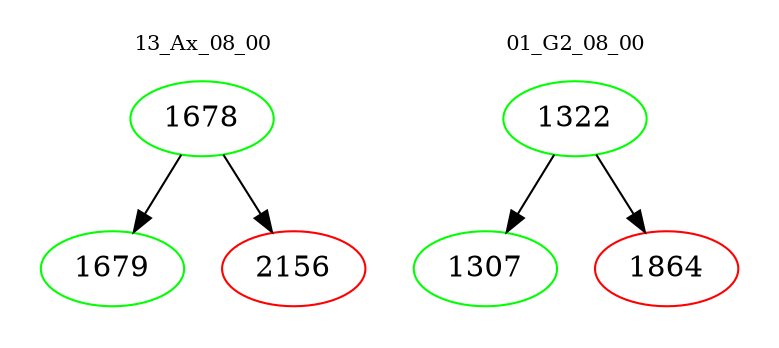 digraph{
subgraph cluster_0 {
color = white
label = "13_Ax_08_00";
fontsize=10;
T0_1678 [label="1678", color="green"]
T0_1678 -> T0_1679 [color="black"]
T0_1679 [label="1679", color="green"]
T0_1678 -> T0_2156 [color="black"]
T0_2156 [label="2156", color="red"]
}
subgraph cluster_1 {
color = white
label = "01_G2_08_00";
fontsize=10;
T1_1322 [label="1322", color="green"]
T1_1322 -> T1_1307 [color="black"]
T1_1307 [label="1307", color="green"]
T1_1322 -> T1_1864 [color="black"]
T1_1864 [label="1864", color="red"]
}
}
